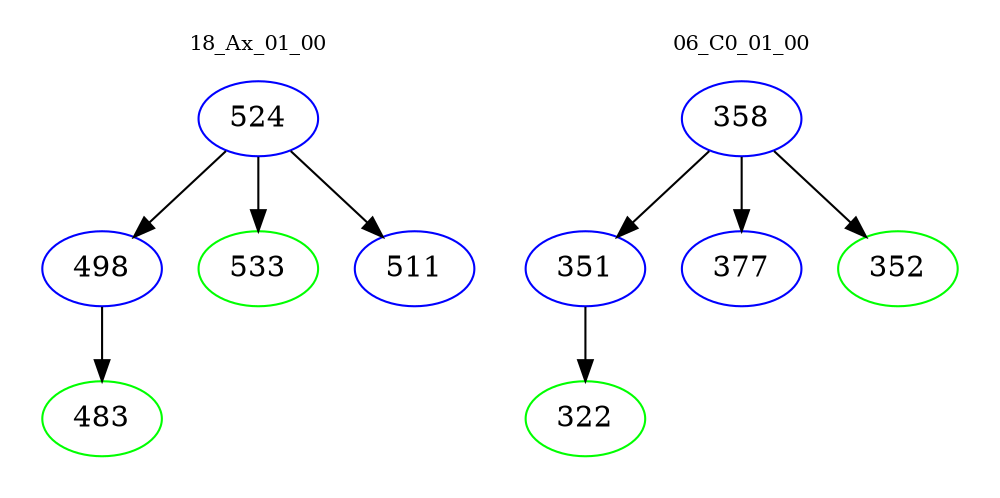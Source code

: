 digraph{
subgraph cluster_0 {
color = white
label = "18_Ax_01_00";
fontsize=10;
T0_524 [label="524", color="blue"]
T0_524 -> T0_498 [color="black"]
T0_498 [label="498", color="blue"]
T0_498 -> T0_483 [color="black"]
T0_483 [label="483", color="green"]
T0_524 -> T0_533 [color="black"]
T0_533 [label="533", color="green"]
T0_524 -> T0_511 [color="black"]
T0_511 [label="511", color="blue"]
}
subgraph cluster_1 {
color = white
label = "06_C0_01_00";
fontsize=10;
T1_358 [label="358", color="blue"]
T1_358 -> T1_351 [color="black"]
T1_351 [label="351", color="blue"]
T1_351 -> T1_322 [color="black"]
T1_322 [label="322", color="green"]
T1_358 -> T1_377 [color="black"]
T1_377 [label="377", color="blue"]
T1_358 -> T1_352 [color="black"]
T1_352 [label="352", color="green"]
}
}
